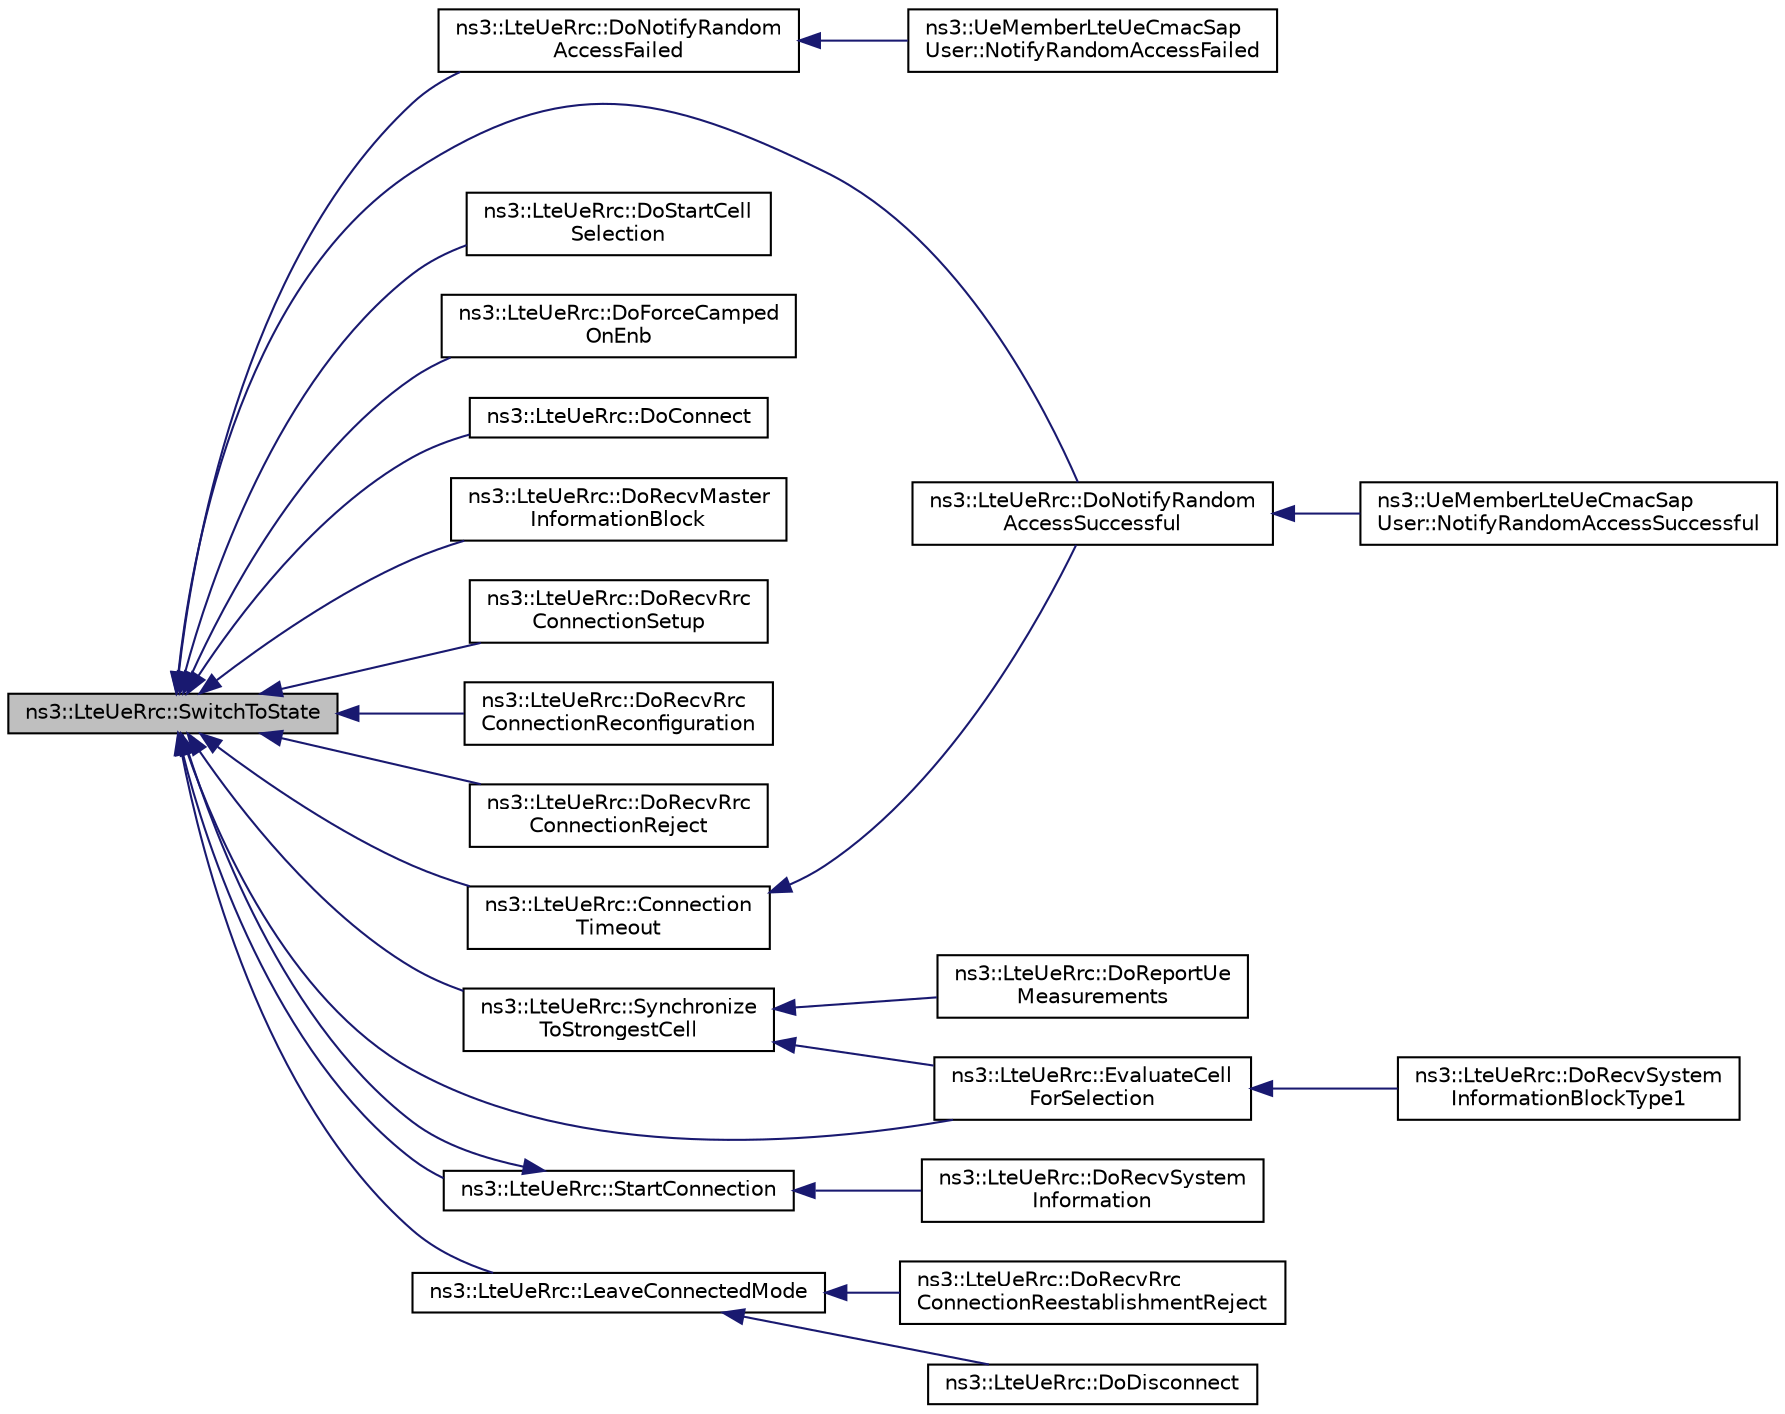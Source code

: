 digraph "ns3::LteUeRrc::SwitchToState"
{
  edge [fontname="Helvetica",fontsize="10",labelfontname="Helvetica",labelfontsize="10"];
  node [fontname="Helvetica",fontsize="10",shape=record];
  rankdir="LR";
  Node1 [label="ns3::LteUeRrc::SwitchToState",height=0.2,width=0.4,color="black", fillcolor="grey75", style="filled", fontcolor="black"];
  Node1 -> Node2 [dir="back",color="midnightblue",fontsize="10",style="solid"];
  Node2 [label="ns3::LteUeRrc::DoNotifyRandom\lAccessSuccessful",height=0.2,width=0.4,color="black", fillcolor="white", style="filled",URL="$d7/d1c/classns3_1_1LteUeRrc.html#a3876ab1fee7f075bec56008349b147db"];
  Node2 -> Node3 [dir="back",color="midnightblue",fontsize="10",style="solid"];
  Node3 [label="ns3::UeMemberLteUeCmacSap\lUser::NotifyRandomAccessSuccessful",height=0.2,width=0.4,color="black", fillcolor="white", style="filled",URL="$da/d9b/classns3_1_1UeMemberLteUeCmacSapUser.html#a05cd8f87612e4b7044b12c8b062de00b"];
  Node1 -> Node4 [dir="back",color="midnightblue",fontsize="10",style="solid"];
  Node4 [label="ns3::LteUeRrc::DoNotifyRandom\lAccessFailed",height=0.2,width=0.4,color="black", fillcolor="white", style="filled",URL="$d7/d1c/classns3_1_1LteUeRrc.html#a1b8029d874c7eea580030d17a670b7fb"];
  Node4 -> Node5 [dir="back",color="midnightblue",fontsize="10",style="solid"];
  Node5 [label="ns3::UeMemberLteUeCmacSap\lUser::NotifyRandomAccessFailed",height=0.2,width=0.4,color="black", fillcolor="white", style="filled",URL="$da/d9b/classns3_1_1UeMemberLteUeCmacSapUser.html#adb702d5107fb086a478363f1f93ed0e9"];
  Node1 -> Node6 [dir="back",color="midnightblue",fontsize="10",style="solid"];
  Node6 [label="ns3::LteUeRrc::DoStartCell\lSelection",height=0.2,width=0.4,color="black", fillcolor="white", style="filled",URL="$d7/d1c/classns3_1_1LteUeRrc.html#ad46b3f9593e3ed1f94ef646543ec638a"];
  Node1 -> Node7 [dir="back",color="midnightblue",fontsize="10",style="solid"];
  Node7 [label="ns3::LteUeRrc::DoForceCamped\lOnEnb",height=0.2,width=0.4,color="black", fillcolor="white", style="filled",URL="$d7/d1c/classns3_1_1LteUeRrc.html#aeee512cb390cfb5de6a6631b6774ae84"];
  Node1 -> Node8 [dir="back",color="midnightblue",fontsize="10",style="solid"];
  Node8 [label="ns3::LteUeRrc::DoConnect",height=0.2,width=0.4,color="black", fillcolor="white", style="filled",URL="$d7/d1c/classns3_1_1LteUeRrc.html#a21884056aa444fe4f403169991046290"];
  Node1 -> Node9 [dir="back",color="midnightblue",fontsize="10",style="solid"];
  Node9 [label="ns3::LteUeRrc::DoRecvMaster\lInformationBlock",height=0.2,width=0.4,color="black", fillcolor="white", style="filled",URL="$d7/d1c/classns3_1_1LteUeRrc.html#aaba9572f8e8227b56838646bed0b0e5f"];
  Node1 -> Node10 [dir="back",color="midnightblue",fontsize="10",style="solid"];
  Node10 [label="ns3::LteUeRrc::DoRecvRrc\lConnectionSetup",height=0.2,width=0.4,color="black", fillcolor="white", style="filled",URL="$d7/d1c/classns3_1_1LteUeRrc.html#a3cfc766a9d059c1102ef7c2562dccdc9",tooltip="Part of the RRC protocol. Implement the LteUeRrcSapProvider::RecvRrcConnectionSetup interface..."];
  Node1 -> Node11 [dir="back",color="midnightblue",fontsize="10",style="solid"];
  Node11 [label="ns3::LteUeRrc::DoRecvRrc\lConnectionReconfiguration",height=0.2,width=0.4,color="black", fillcolor="white", style="filled",URL="$d7/d1c/classns3_1_1LteUeRrc.html#a010d1adc54671f4a4801ff1c0e831f15",tooltip="Part of the RRC protocol. Implement the LteUeRrcSapProvider::RecvRrcConnectionReconfiguration interfa..."];
  Node1 -> Node12 [dir="back",color="midnightblue",fontsize="10",style="solid"];
  Node12 [label="ns3::LteUeRrc::DoRecvRrc\lConnectionReject",height=0.2,width=0.4,color="black", fillcolor="white", style="filled",URL="$d7/d1c/classns3_1_1LteUeRrc.html#a0c0418eb3414c454002a7bbb2362cbf5",tooltip="Part of the RRC protocol. Implement the LteUeRrcSapProvider::RecvRrcConnectionReject interface..."];
  Node1 -> Node13 [dir="back",color="midnightblue",fontsize="10",style="solid"];
  Node13 [label="ns3::LteUeRrc::Synchronize\lToStrongestCell",height=0.2,width=0.4,color="black", fillcolor="white", style="filled",URL="$d7/d1c/classns3_1_1LteUeRrc.html#a4ae3c615baa5a37f7f8b24c44c5b19e3",tooltip="Go through the list of measurement results, choose the one with the strongest RSRP, and tell PHY to synchronize to it. "];
  Node13 -> Node14 [dir="back",color="midnightblue",fontsize="10",style="solid"];
  Node14 [label="ns3::LteUeRrc::DoReportUe\lMeasurements",height=0.2,width=0.4,color="black", fillcolor="white", style="filled",URL="$d7/d1c/classns3_1_1LteUeRrc.html#a95f2a735a6762703344d1d829d7df5db"];
  Node13 -> Node15 [dir="back",color="midnightblue",fontsize="10",style="solid"];
  Node15 [label="ns3::LteUeRrc::EvaluateCell\lForSelection",height=0.2,width=0.4,color="black", fillcolor="white", style="filled",URL="$d7/d1c/classns3_1_1LteUeRrc.html#abe803f32f16828473681933470a76022",tooltip="Performs cell selection evaluation to the current serving cell. "];
  Node15 -> Node16 [dir="back",color="midnightblue",fontsize="10",style="solid"];
  Node16 [label="ns3::LteUeRrc::DoRecvSystem\lInformationBlockType1",height=0.2,width=0.4,color="black", fillcolor="white", style="filled",URL="$d7/d1c/classns3_1_1LteUeRrc.html#ac2bfb65275f3d4aac6564ab91ac765d1"];
  Node1 -> Node15 [dir="back",color="midnightblue",fontsize="10",style="solid"];
  Node1 -> Node17 [dir="back",color="midnightblue",fontsize="10",style="solid"];
  Node17 [label="ns3::LteUeRrc::StartConnection",height=0.2,width=0.4,color="black", fillcolor="white", style="filled",URL="$d7/d1c/classns3_1_1LteUeRrc.html#ac4257b9ffbca42aba710a3f66a719785"];
  Node17 -> Node18 [dir="back",color="midnightblue",fontsize="10",style="solid"];
  Node18 [label="ns3::LteUeRrc::DoRecvSystem\lInformation",height=0.2,width=0.4,color="black", fillcolor="white", style="filled",URL="$d7/d1c/classns3_1_1LteUeRrc.html#ac42747bda3cd2fb433b17ede5c40a084",tooltip="Part of the RRC protocol. Implement the LteUeRrcSapProvider::RecvSystemInformation interface..."];
  Node17 -> Node1 [dir="back",color="midnightblue",fontsize="10",style="solid"];
  Node1 -> Node19 [dir="back",color="midnightblue",fontsize="10",style="solid"];
  Node19 [label="ns3::LteUeRrc::LeaveConnectedMode",height=0.2,width=0.4,color="black", fillcolor="white", style="filled",URL="$d7/d1c/classns3_1_1LteUeRrc.html#a9fc82457de4787faa95a0ee6e108457d"];
  Node19 -> Node20 [dir="back",color="midnightblue",fontsize="10",style="solid"];
  Node20 [label="ns3::LteUeRrc::DoDisconnect",height=0.2,width=0.4,color="black", fillcolor="white", style="filled",URL="$d7/d1c/classns3_1_1LteUeRrc.html#a19261f50e28cce9c61d12c205d45a651"];
  Node19 -> Node21 [dir="back",color="midnightblue",fontsize="10",style="solid"];
  Node21 [label="ns3::LteUeRrc::DoRecvRrc\lConnectionReestablishmentReject",height=0.2,width=0.4,color="black", fillcolor="white", style="filled",URL="$d7/d1c/classns3_1_1LteUeRrc.html#a3428349639bbd4887aa543fcbd5152a4",tooltip="Part of the RRC protocol. Implement the LteUeRrcSapProvider::RecvRrcConnectionReestablishmentReject i..."];
  Node1 -> Node22 [dir="back",color="midnightblue",fontsize="10",style="solid"];
  Node22 [label="ns3::LteUeRrc::Connection\lTimeout",height=0.2,width=0.4,color="black", fillcolor="white", style="filled",URL="$d7/d1c/classns3_1_1LteUeRrc.html#abc995027c961ea69eb6722ffc429881a",tooltip="Invoked after timer T300 expires, notifying upper layers that RRC connection establishment procedure ..."];
  Node22 -> Node2 [dir="back",color="midnightblue",fontsize="10",style="solid"];
}
